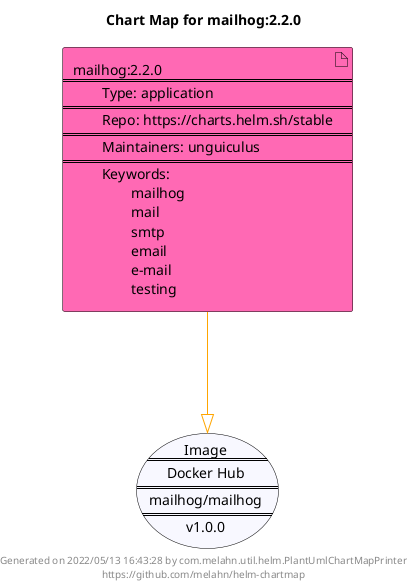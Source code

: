 @startuml
skinparam linetype ortho
skinparam backgroundColor white
skinparam usecaseBorderColor black
skinparam usecaseArrowColor LightSlateGray
skinparam artifactBorderColor black
skinparam artifactArrowColor LightSlateGray

title Chart Map for mailhog:2.2.0

'There is one referenced Helm Chart
artifact "mailhog:2.2.0\n====\n\tType: application\n====\n\tRepo: https://charts.helm.sh/stable\n====\n\tMaintainers: unguiculus\n====\n\tKeywords: \n\t\tmailhog\n\t\tmail\n\t\tsmtp\n\t\temail\n\t\te-mail\n\t\ttesting" as mailhog_2_2_0 #HotPink

'There is one referenced Docker Image
usecase "Image\n====\nDocker Hub\n====\nmailhog/mailhog\n====\nv1.0.0" as mailhog_mailhog_v1_0_0 #GhostWhite

'Chart Dependencies
mailhog_2_2_0--[#orange]-|>mailhog_mailhog_v1_0_0

center footer Generated on 2022/05/13 16:43:28 by com.melahn.util.helm.PlantUmlChartMapPrinter\nhttps://github.com/melahn/helm-chartmap
@enduml
